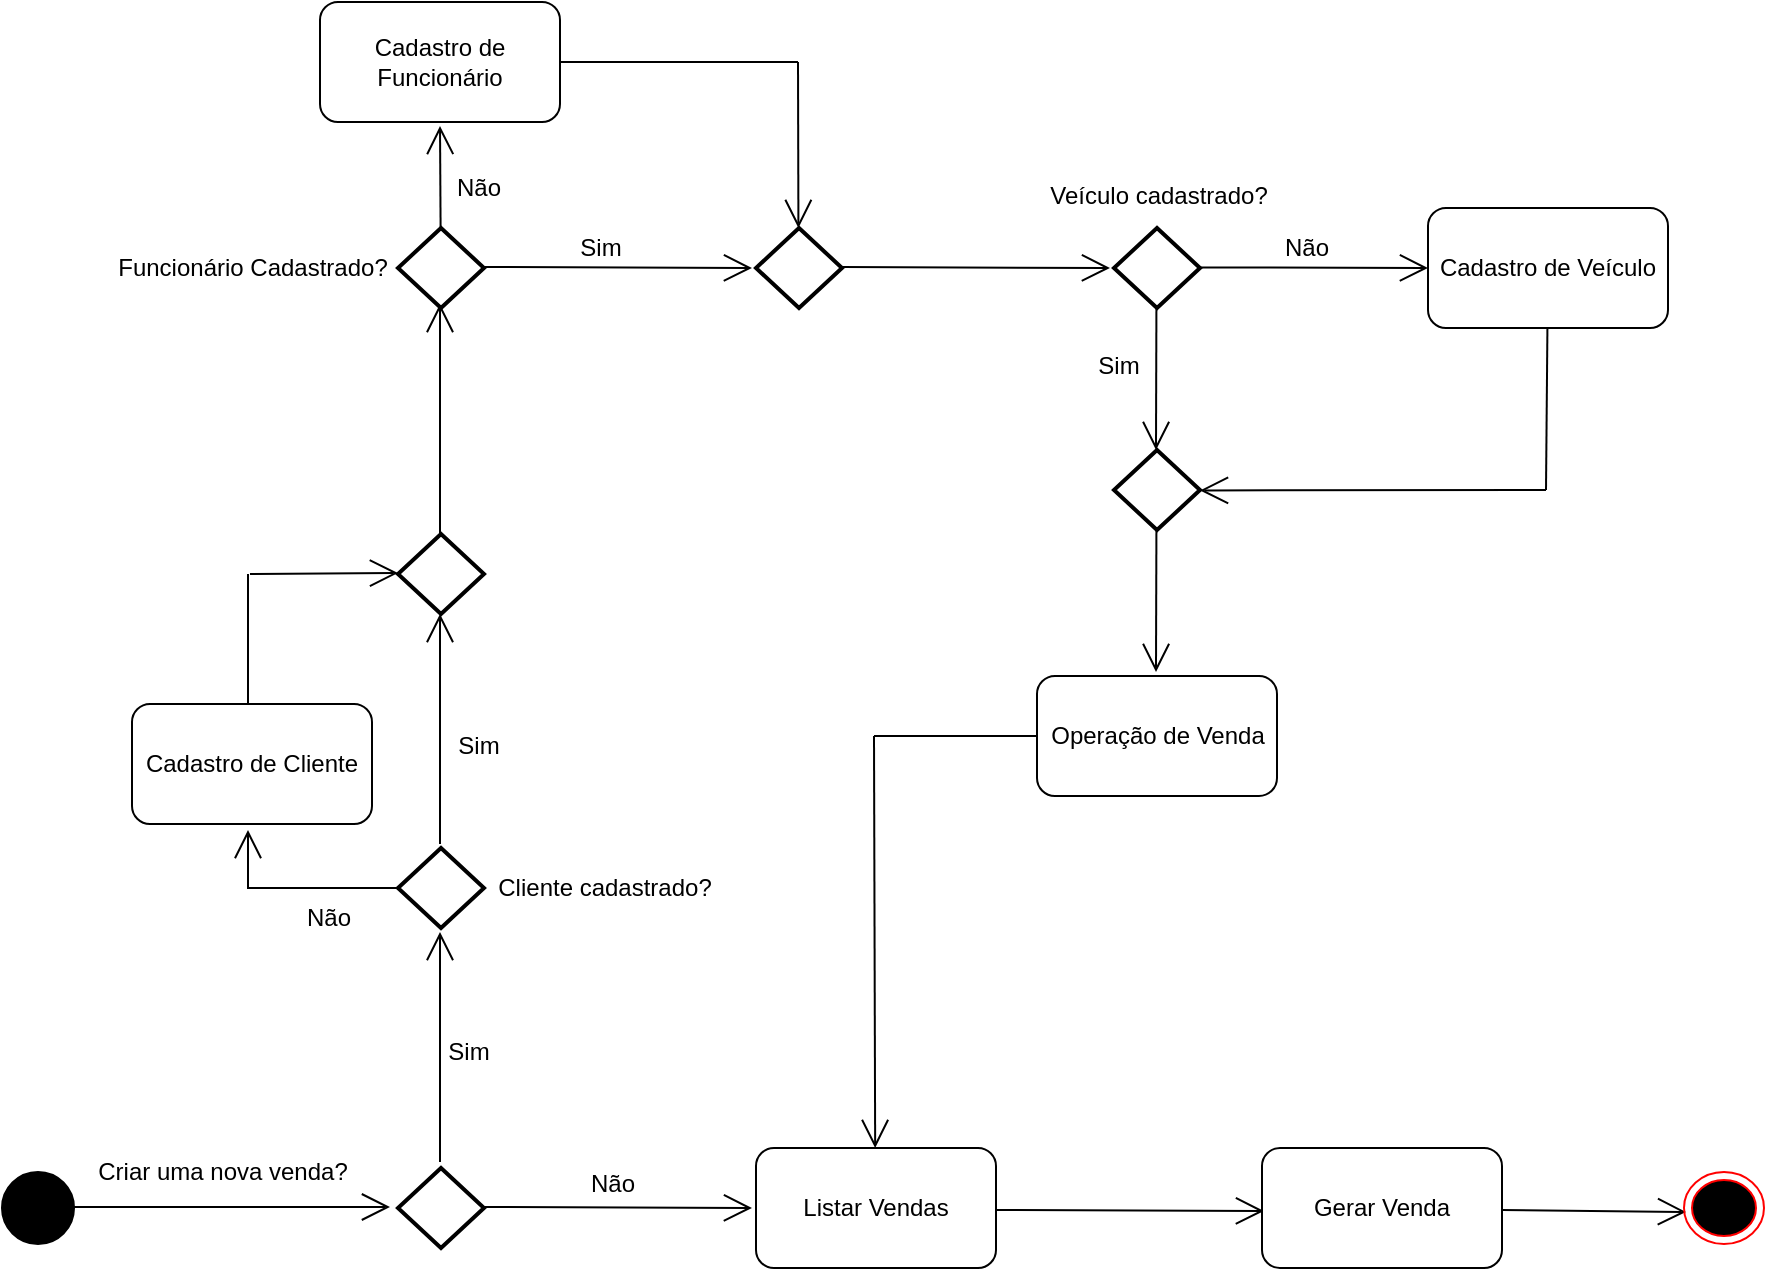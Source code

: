 <mxfile version="21.2.3" type="device">
  <diagram name="Página-1" id="ZBnBQVCePvw-N0LPPBPP">
    <mxGraphModel dx="1834" dy="764" grid="0" gridSize="10" guides="1" tooltips="1" connect="1" arrows="1" fold="1" page="0" pageScale="1" pageWidth="827" pageHeight="1169" math="0" shadow="0">
      <root>
        <mxCell id="0" />
        <mxCell id="1" parent="0" />
        <mxCell id="2D_hl_5wQOb8C5rat_Qo-2" value="" style="ellipse;whiteSpace=wrap;html=1;aspect=fixed;fillColor=#000000;" vertex="1" parent="1">
          <mxGeometry x="-220" y="609" width="36" height="36" as="geometry" />
        </mxCell>
        <mxCell id="2D_hl_5wQOb8C5rat_Qo-3" value="" style="endArrow=open;endFill=1;endSize=12;html=1;rounded=0;" edge="1" parent="1">
          <mxGeometry width="160" relative="1" as="geometry">
            <mxPoint x="-186" y="626.5" as="sourcePoint" />
            <mxPoint x="-26" y="626.5" as="targetPoint" />
          </mxGeometry>
        </mxCell>
        <mxCell id="2D_hl_5wQOb8C5rat_Qo-4" value="Criar uma nova venda?" style="text;html=1;align=center;verticalAlign=middle;resizable=0;points=[];autosize=1;strokeColor=none;fillColor=none;" vertex="1" parent="1">
          <mxGeometry x="-182" y="596" width="143" height="26" as="geometry" />
        </mxCell>
        <mxCell id="2D_hl_5wQOb8C5rat_Qo-6" value="" style="strokeWidth=2;html=1;shape=mxgraph.flowchart.decision;whiteSpace=wrap;" vertex="1" parent="1">
          <mxGeometry x="-22" y="607" width="43" height="40" as="geometry" />
        </mxCell>
        <mxCell id="2D_hl_5wQOb8C5rat_Qo-7" value="" style="endArrow=open;endFill=1;endSize=12;html=1;rounded=0;" edge="1" parent="1">
          <mxGeometry width="160" relative="1" as="geometry">
            <mxPoint x="21" y="626.5" as="sourcePoint" />
            <mxPoint x="155" y="627" as="targetPoint" />
          </mxGeometry>
        </mxCell>
        <mxCell id="2D_hl_5wQOb8C5rat_Qo-8" value="" style="endArrow=open;endFill=1;endSize=12;html=1;rounded=0;" edge="1" parent="1">
          <mxGeometry width="160" relative="1" as="geometry">
            <mxPoint x="-1" y="604" as="sourcePoint" />
            <mxPoint x="-1" y="489" as="targetPoint" />
          </mxGeometry>
        </mxCell>
        <mxCell id="2D_hl_5wQOb8C5rat_Qo-9" value="Sim" style="text;html=1;align=center;verticalAlign=middle;resizable=0;points=[];autosize=1;strokeColor=none;fillColor=none;" vertex="1" parent="1">
          <mxGeometry x="-7" y="536" width="39" height="26" as="geometry" />
        </mxCell>
        <mxCell id="2D_hl_5wQOb8C5rat_Qo-10" value="Não" style="text;html=1;align=center;verticalAlign=middle;resizable=0;points=[];autosize=1;strokeColor=none;fillColor=none;" vertex="1" parent="1">
          <mxGeometry x="65" y="602" width="40" height="26" as="geometry" />
        </mxCell>
        <mxCell id="2D_hl_5wQOb8C5rat_Qo-11" value="" style="strokeWidth=2;html=1;shape=mxgraph.flowchart.decision;whiteSpace=wrap;" vertex="1" parent="1">
          <mxGeometry x="-22" y="447" width="43" height="40" as="geometry" />
        </mxCell>
        <mxCell id="2D_hl_5wQOb8C5rat_Qo-12" value="Cliente cadastrado?" style="text;html=1;align=center;verticalAlign=middle;resizable=0;points=[];autosize=1;strokeColor=none;fillColor=none;" vertex="1" parent="1">
          <mxGeometry x="18.5" y="454" width="125" height="26" as="geometry" />
        </mxCell>
        <mxCell id="2D_hl_5wQOb8C5rat_Qo-14" value="" style="line;strokeWidth=1;fillColor=none;align=left;verticalAlign=middle;spacingTop=-1;spacingLeft=3;spacingRight=3;rotatable=0;labelPosition=right;points=[];portConstraint=eastwest;strokeColor=inherit;" vertex="1" parent="1">
          <mxGeometry x="-97" y="463" width="75" height="8" as="geometry" />
        </mxCell>
        <mxCell id="2D_hl_5wQOb8C5rat_Qo-15" value="" style="endArrow=open;endFill=1;endSize=12;html=1;rounded=0;" edge="1" parent="1">
          <mxGeometry width="160" relative="1" as="geometry">
            <mxPoint x="-97" y="467.5" as="sourcePoint" />
            <mxPoint x="-97" y="438" as="targetPoint" />
          </mxGeometry>
        </mxCell>
        <mxCell id="2D_hl_5wQOb8C5rat_Qo-16" value="Não" style="text;html=1;align=center;verticalAlign=middle;resizable=0;points=[];autosize=1;strokeColor=none;fillColor=none;" vertex="1" parent="1">
          <mxGeometry x="-77" y="469" width="40" height="26" as="geometry" />
        </mxCell>
        <mxCell id="2D_hl_5wQOb8C5rat_Qo-17" value="Cadastro de Cliente" style="rounded=1;whiteSpace=wrap;html=1;" vertex="1" parent="1">
          <mxGeometry x="-155" y="375" width="120" height="60" as="geometry" />
        </mxCell>
        <mxCell id="2D_hl_5wQOb8C5rat_Qo-18" value="" style="endArrow=open;endFill=1;endSize=12;html=1;rounded=0;" edge="1" parent="1">
          <mxGeometry width="160" relative="1" as="geometry">
            <mxPoint x="-1" y="445" as="sourcePoint" />
            <mxPoint x="-1" y="330" as="targetPoint" />
          </mxGeometry>
        </mxCell>
        <mxCell id="2D_hl_5wQOb8C5rat_Qo-19" value="Sim" style="text;html=1;align=center;verticalAlign=middle;resizable=0;points=[];autosize=1;strokeColor=none;fillColor=none;" vertex="1" parent="1">
          <mxGeometry x="-2" y="383" width="39" height="26" as="geometry" />
        </mxCell>
        <mxCell id="2D_hl_5wQOb8C5rat_Qo-20" value="" style="strokeWidth=2;html=1;shape=mxgraph.flowchart.decision;whiteSpace=wrap;" vertex="1" parent="1">
          <mxGeometry x="-22" y="290" width="43" height="40" as="geometry" />
        </mxCell>
        <mxCell id="2D_hl_5wQOb8C5rat_Qo-22" value="" style="endArrow=open;endFill=1;endSize=12;html=1;rounded=0;" edge="1" parent="1">
          <mxGeometry width="160" relative="1" as="geometry">
            <mxPoint x="-1" y="290" as="sourcePoint" />
            <mxPoint x="-1" y="175" as="targetPoint" />
          </mxGeometry>
        </mxCell>
        <mxCell id="2D_hl_5wQOb8C5rat_Qo-23" value="" style="strokeWidth=2;html=1;shape=mxgraph.flowchart.decision;whiteSpace=wrap;" vertex="1" parent="1">
          <mxGeometry x="-22" y="137" width="43" height="40" as="geometry" />
        </mxCell>
        <mxCell id="2D_hl_5wQOb8C5rat_Qo-26" value="" style="endArrow=none;html=1;rounded=0;" edge="1" parent="1">
          <mxGeometry width="50" height="50" relative="1" as="geometry">
            <mxPoint x="-97" y="375" as="sourcePoint" />
            <mxPoint x="-97" y="310" as="targetPoint" />
          </mxGeometry>
        </mxCell>
        <mxCell id="2D_hl_5wQOb8C5rat_Qo-27" value="" style="endArrow=open;endFill=1;endSize=12;html=1;rounded=0;" edge="1" parent="1">
          <mxGeometry width="160" relative="1" as="geometry">
            <mxPoint x="-96" y="310" as="sourcePoint" />
            <mxPoint x="-22" y="309.5" as="targetPoint" />
          </mxGeometry>
        </mxCell>
        <mxCell id="2D_hl_5wQOb8C5rat_Qo-28" value="Funcionário Cadastrado?" style="text;html=1;align=center;verticalAlign=middle;resizable=0;points=[];autosize=1;strokeColor=none;fillColor=none;" vertex="1" parent="1">
          <mxGeometry x="-171.5" y="144" width="153" height="26" as="geometry" />
        </mxCell>
        <mxCell id="2D_hl_5wQOb8C5rat_Qo-29" value="" style="endArrow=open;endFill=1;endSize=12;html=1;rounded=0;" edge="1" parent="1">
          <mxGeometry width="160" relative="1" as="geometry">
            <mxPoint x="21" y="156.5" as="sourcePoint" />
            <mxPoint x="155" y="157" as="targetPoint" />
          </mxGeometry>
        </mxCell>
        <mxCell id="2D_hl_5wQOb8C5rat_Qo-30" value="" style="endArrow=open;endFill=1;endSize=12;html=1;rounded=0;" edge="1" parent="1">
          <mxGeometry width="160" relative="1" as="geometry">
            <mxPoint x="-0.7" y="137" as="sourcePoint" />
            <mxPoint x="-1" y="86" as="targetPoint" />
          </mxGeometry>
        </mxCell>
        <mxCell id="2D_hl_5wQOb8C5rat_Qo-31" value="Sim" style="text;html=1;align=center;verticalAlign=middle;resizable=0;points=[];autosize=1;strokeColor=none;fillColor=none;" vertex="1" parent="1">
          <mxGeometry x="59" y="134" width="39" height="26" as="geometry" />
        </mxCell>
        <mxCell id="2D_hl_5wQOb8C5rat_Qo-32" value="Não" style="text;html=1;align=center;verticalAlign=middle;resizable=0;points=[];autosize=1;strokeColor=none;fillColor=none;" vertex="1" parent="1">
          <mxGeometry x="-2" y="104" width="40" height="26" as="geometry" />
        </mxCell>
        <mxCell id="2D_hl_5wQOb8C5rat_Qo-33" value="Cadastro de Funcionário" style="rounded=1;whiteSpace=wrap;html=1;" vertex="1" parent="1">
          <mxGeometry x="-61" y="24" width="120" height="60" as="geometry" />
        </mxCell>
        <mxCell id="2D_hl_5wQOb8C5rat_Qo-34" value="" style="strokeWidth=2;html=1;shape=mxgraph.flowchart.decision;whiteSpace=wrap;" vertex="1" parent="1">
          <mxGeometry x="157" y="137" width="43" height="40" as="geometry" />
        </mxCell>
        <mxCell id="2D_hl_5wQOb8C5rat_Qo-35" value="" style="endArrow=open;endFill=1;endSize=12;html=1;rounded=0;" edge="1" parent="1">
          <mxGeometry width="160" relative="1" as="geometry">
            <mxPoint x="178" y="54" as="sourcePoint" />
            <mxPoint x="178.21" y="137" as="targetPoint" />
          </mxGeometry>
        </mxCell>
        <mxCell id="2D_hl_5wQOb8C5rat_Qo-36" value="" style="endArrow=none;html=1;rounded=0;" edge="1" parent="1">
          <mxGeometry width="50" height="50" relative="1" as="geometry">
            <mxPoint x="59" y="54" as="sourcePoint" />
            <mxPoint x="178" y="54" as="targetPoint" />
          </mxGeometry>
        </mxCell>
        <mxCell id="2D_hl_5wQOb8C5rat_Qo-37" value="" style="endArrow=open;endFill=1;endSize=12;html=1;rounded=0;" edge="1" parent="1">
          <mxGeometry width="160" relative="1" as="geometry">
            <mxPoint x="200" y="156.5" as="sourcePoint" />
            <mxPoint x="334" y="157" as="targetPoint" />
          </mxGeometry>
        </mxCell>
        <mxCell id="2D_hl_5wQOb8C5rat_Qo-38" value="" style="strokeWidth=2;html=1;shape=mxgraph.flowchart.decision;whiteSpace=wrap;" vertex="1" parent="1">
          <mxGeometry x="336" y="137" width="43" height="40" as="geometry" />
        </mxCell>
        <mxCell id="2D_hl_5wQOb8C5rat_Qo-39" value="Veículo cadastrado?" style="text;html=1;align=center;verticalAlign=middle;resizable=0;points=[];autosize=1;strokeColor=none;fillColor=none;" vertex="1" parent="1">
          <mxGeometry x="294" y="108" width="127" height="26" as="geometry" />
        </mxCell>
        <mxCell id="2D_hl_5wQOb8C5rat_Qo-40" value="" style="endArrow=open;endFill=1;endSize=12;html=1;rounded=0;" edge="1" parent="1">
          <mxGeometry width="160" relative="1" as="geometry">
            <mxPoint x="379" y="156.71" as="sourcePoint" />
            <mxPoint x="493" y="157" as="targetPoint" />
          </mxGeometry>
        </mxCell>
        <mxCell id="2D_hl_5wQOb8C5rat_Qo-41" value="Não" style="text;html=1;align=center;verticalAlign=middle;resizable=0;points=[];autosize=1;strokeColor=none;fillColor=none;" vertex="1" parent="1">
          <mxGeometry x="412" y="134" width="40" height="26" as="geometry" />
        </mxCell>
        <mxCell id="2D_hl_5wQOb8C5rat_Qo-42" value="Cadastro de Veículo" style="rounded=1;whiteSpace=wrap;html=1;" vertex="1" parent="1">
          <mxGeometry x="493" y="127" width="120" height="60" as="geometry" />
        </mxCell>
        <mxCell id="2D_hl_5wQOb8C5rat_Qo-43" value="" style="endArrow=open;endFill=1;endSize=12;html=1;rounded=0;" edge="1" parent="1">
          <mxGeometry width="160" relative="1" as="geometry">
            <mxPoint x="357.21" y="177" as="sourcePoint" />
            <mxPoint x="357" y="248" as="targetPoint" />
          </mxGeometry>
        </mxCell>
        <mxCell id="2D_hl_5wQOb8C5rat_Qo-44" value="" style="strokeWidth=2;html=1;shape=mxgraph.flowchart.decision;whiteSpace=wrap;" vertex="1" parent="1">
          <mxGeometry x="336" y="248" width="43" height="40" as="geometry" />
        </mxCell>
        <mxCell id="2D_hl_5wQOb8C5rat_Qo-45" value="Sim" style="text;html=1;align=center;verticalAlign=middle;resizable=0;points=[];autosize=1;strokeColor=none;fillColor=none;" vertex="1" parent="1">
          <mxGeometry x="318" y="193" width="39" height="26" as="geometry" />
        </mxCell>
        <mxCell id="2D_hl_5wQOb8C5rat_Qo-46" value="" style="endArrow=none;html=1;rounded=0;" edge="1" parent="1">
          <mxGeometry width="50" height="50" relative="1" as="geometry">
            <mxPoint x="552" y="268" as="sourcePoint" />
            <mxPoint x="552.71" y="187" as="targetPoint" />
          </mxGeometry>
        </mxCell>
        <mxCell id="2D_hl_5wQOb8C5rat_Qo-47" value="" style="endArrow=open;endFill=1;endSize=12;html=1;rounded=0;" edge="1" parent="1">
          <mxGeometry width="160" relative="1" as="geometry">
            <mxPoint x="552" y="268" as="sourcePoint" />
            <mxPoint x="379" y="268.21" as="targetPoint" />
          </mxGeometry>
        </mxCell>
        <mxCell id="2D_hl_5wQOb8C5rat_Qo-49" value="" style="endArrow=open;endFill=1;endSize=12;html=1;rounded=0;" edge="1" parent="1">
          <mxGeometry width="160" relative="1" as="geometry">
            <mxPoint x="357.21" y="288" as="sourcePoint" />
            <mxPoint x="357" y="359" as="targetPoint" />
          </mxGeometry>
        </mxCell>
        <mxCell id="2D_hl_5wQOb8C5rat_Qo-50" value="Operação de Venda" style="rounded=1;whiteSpace=wrap;html=1;" vertex="1" parent="1">
          <mxGeometry x="297.5" y="361" width="120" height="60" as="geometry" />
        </mxCell>
        <mxCell id="2D_hl_5wQOb8C5rat_Qo-51" value="Listar Vendas" style="rounded=1;whiteSpace=wrap;html=1;" vertex="1" parent="1">
          <mxGeometry x="157" y="597" width="120" height="60" as="geometry" />
        </mxCell>
        <mxCell id="2D_hl_5wQOb8C5rat_Qo-52" value="" style="endArrow=open;endFill=1;endSize=12;html=1;rounded=0;exitX=0;exitY=0.5;exitDx=0;exitDy=0;exitPerimeter=0;" edge="1" parent="1" source="2D_hl_5wQOb8C5rat_Qo-53">
          <mxGeometry width="160" relative="1" as="geometry">
            <mxPoint x="215" y="390" as="sourcePoint" />
            <mxPoint x="216.58" y="597" as="targetPoint" />
          </mxGeometry>
        </mxCell>
        <mxCell id="2D_hl_5wQOb8C5rat_Qo-53" value="" style="line;strokeWidth=1;fillColor=none;align=left;verticalAlign=middle;spacingTop=-1;spacingLeft=3;spacingRight=3;rotatable=0;labelPosition=right;points=[];portConstraint=eastwest;strokeColor=inherit;" vertex="1" parent="1">
          <mxGeometry x="216" y="387" width="81.5" height="8" as="geometry" />
        </mxCell>
        <mxCell id="2D_hl_5wQOb8C5rat_Qo-54" value="" style="endArrow=open;endFill=1;endSize=12;html=1;rounded=0;" edge="1" parent="1">
          <mxGeometry width="160" relative="1" as="geometry">
            <mxPoint x="277" y="628" as="sourcePoint" />
            <mxPoint x="411" y="628.5" as="targetPoint" />
          </mxGeometry>
        </mxCell>
        <mxCell id="2D_hl_5wQOb8C5rat_Qo-55" value="Gerar Venda" style="rounded=1;whiteSpace=wrap;html=1;" vertex="1" parent="1">
          <mxGeometry x="410" y="597" width="120" height="60" as="geometry" />
        </mxCell>
        <mxCell id="2D_hl_5wQOb8C5rat_Qo-56" value="" style="endArrow=open;endFill=1;endSize=12;html=1;rounded=0;" edge="1" parent="1">
          <mxGeometry width="160" relative="1" as="geometry">
            <mxPoint x="530" y="628" as="sourcePoint" />
            <mxPoint x="622" y="629" as="targetPoint" />
          </mxGeometry>
        </mxCell>
        <mxCell id="2D_hl_5wQOb8C5rat_Qo-58" value="" style="ellipse;html=1;shape=endState;fillColor=#000000;strokeColor=#ff0000;" vertex="1" parent="1">
          <mxGeometry x="621" y="609" width="40" height="36" as="geometry" />
        </mxCell>
      </root>
    </mxGraphModel>
  </diagram>
</mxfile>
